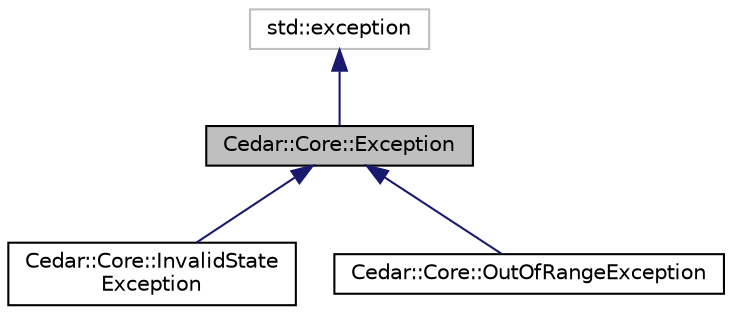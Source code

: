 digraph "Cedar::Core::Exception"
{
 // LATEX_PDF_SIZE
  edge [fontname="Helvetica",fontsize="10",labelfontname="Helvetica",labelfontsize="10"];
  node [fontname="Helvetica",fontsize="10",shape=record];
  Node1 [label="Cedar::Core::Exception",height=0.2,width=0.4,color="black", fillcolor="grey75", style="filled", fontcolor="black",tooltip=" "];
  Node2 -> Node1 [dir="back",color="midnightblue",fontsize="10",style="solid",fontname="Helvetica"];
  Node2 [label="std::exception",height=0.2,width=0.4,color="grey75", fillcolor="white", style="filled",tooltip=" "];
  Node1 -> Node3 [dir="back",color="midnightblue",fontsize="10",style="solid",fontname="Helvetica"];
  Node3 [label="Cedar::Core::InvalidState\lException",height=0.2,width=0.4,color="black", fillcolor="white", style="filled",URL="$classCedar_1_1Core_1_1InvalidStateException.html",tooltip=" "];
  Node1 -> Node4 [dir="back",color="midnightblue",fontsize="10",style="solid",fontname="Helvetica"];
  Node4 [label="Cedar::Core::OutOfRangeException",height=0.2,width=0.4,color="black", fillcolor="white", style="filled",URL="$classCedar_1_1Core_1_1OutOfRangeException.html",tooltip=" "];
}
